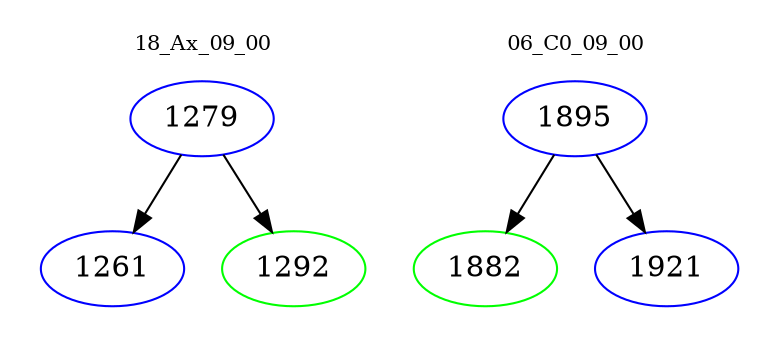 digraph{
subgraph cluster_0 {
color = white
label = "18_Ax_09_00";
fontsize=10;
T0_1279 [label="1279", color="blue"]
T0_1279 -> T0_1261 [color="black"]
T0_1261 [label="1261", color="blue"]
T0_1279 -> T0_1292 [color="black"]
T0_1292 [label="1292", color="green"]
}
subgraph cluster_1 {
color = white
label = "06_C0_09_00";
fontsize=10;
T1_1895 [label="1895", color="blue"]
T1_1895 -> T1_1882 [color="black"]
T1_1882 [label="1882", color="green"]
T1_1895 -> T1_1921 [color="black"]
T1_1921 [label="1921", color="blue"]
}
}
